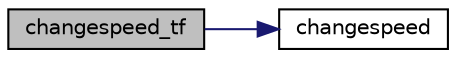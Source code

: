 digraph "changespeed_tf"
{
 // LATEX_PDF_SIZE
  edge [fontname="Helvetica",fontsize="10",labelfontname="Helvetica",labelfontsize="10"];
  node [fontname="Helvetica",fontsize="10",shape=record];
  rankdir="LR";
  Node1 [label="changespeed_tf",height=0.2,width=0.4,color="black", fillcolor="grey75", style="filled", fontcolor="black",tooltip="muda o speed do elemento passado como argumento."];
  Node1 -> Node2 [color="midnightblue",fontsize="10",style="solid",fontname="Helvetica"];
  Node2 [label="changespeed",height=0.2,width=0.4,color="black", fillcolor="white", style="filled",URL="$group__sprite.html#ga5a83b34ae98ef515cb24b965c436cbc3",tooltip=" "];
}
